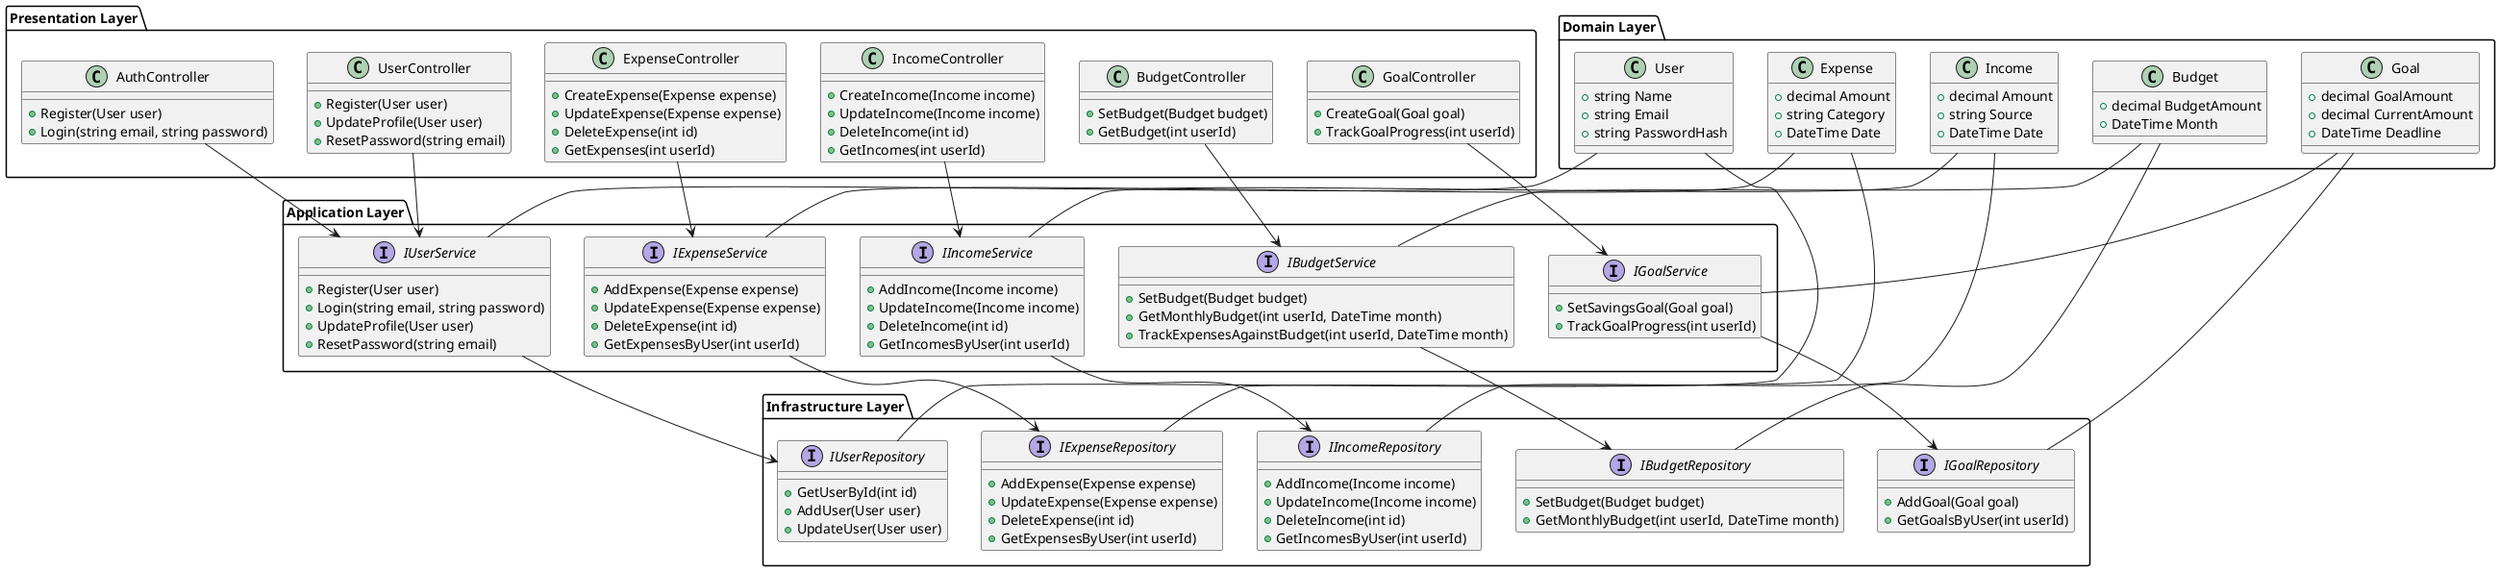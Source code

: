 @startuml uml-v1
!define ENTITY class
!define SERVICE interface
!define REPOSITORY interface
!define CONTROLLER class
!define UI class

package "Domain Layer" {
    ENTITY User {
        + string Name
        + string Email
        + string PasswordHash
    }

    ENTITY Expense {
        + decimal Amount
        + string Category
        + DateTime Date
    }

    ENTITY Income {
        + decimal Amount
        + string Source
        + DateTime Date
    }

    ENTITY Budget {
        + decimal BudgetAmount
        + DateTime Month
    }

    ENTITY Goal {
        + decimal GoalAmount
        + decimal CurrentAmount
        + DateTime Deadline
    }
}

package "Application Layer" {
    SERVICE IUserService {
        + Register(User user)
        + Login(string email, string password)
        + UpdateProfile(User user)
        + ResetPassword(string email)
    }

    SERVICE IExpenseService {
        + AddExpense(Expense expense)
        + UpdateExpense(Expense expense)
        + DeleteExpense(int id)
        + GetExpensesByUser(int userId)
    }

    SERVICE IIncomeService {
        + AddIncome(Income income)
        + UpdateIncome(Income income)
        + DeleteIncome(int id)
        + GetIncomesByUser(int userId)
    }

    SERVICE IBudgetService {
        + SetBudget(Budget budget)
        + GetMonthlyBudget(int userId, DateTime month)
        + TrackExpensesAgainstBudget(int userId, DateTime month)
    }

    SERVICE IGoalService {
        + SetSavingsGoal(Goal goal)
        + TrackGoalProgress(int userId)
    }
}

package "Infrastructure Layer" {
    REPOSITORY IUserRepository {
        + GetUserById(int id)
        + AddUser(User user)
        + UpdateUser(User user)
    }

    REPOSITORY IExpenseRepository {
        + AddExpense(Expense expense)
        + UpdateExpense(Expense expense)
        + DeleteExpense(int id)
        + GetExpensesByUser(int userId)
    }

    REPOSITORY IIncomeRepository {
        + AddIncome(Income income)
        + UpdateIncome(Income income)
        + DeleteIncome(int id)
        + GetIncomesByUser(int userId)
    }

    REPOSITORY IBudgetRepository {
        + SetBudget(Budget budget)
        + GetMonthlyBudget(int userId, DateTime month)
    }

    REPOSITORY IGoalRepository {
        + AddGoal(Goal goal)
        + GetGoalsByUser(int userId)
    }
}

package "Presentation Layer" {
    CONTROLLER UserController {
        + Register(User user)
        + UpdateProfile(User user)
        + ResetPassword(string email)
    }

    CONTROLLER ExpenseController {
        + CreateExpense(Expense expense)
        + UpdateExpense(Expense expense)
        + DeleteExpense(int id)
        + GetExpenses(int userId)
    }

    CONTROLLER IncomeController {
        + CreateIncome(Income income)
        + UpdateIncome(Income income)
        + DeleteIncome(int id)
        + GetIncomes(int userId)
    }

    CONTROLLER BudgetController {
        + SetBudget(Budget budget)
        + GetBudget(int userId)
    }

    CONTROLLER GoalController {
        + CreateGoal(Goal goal)
        + TrackGoalProgress(int userId)
    }
    CONTROLLER AuthController {
        + Register(User user)
        + Login(string email, string password)
    }
}

UserController --> IUserService
ExpenseController --> IExpenseService
IncomeController --> IIncomeService
BudgetController --> IBudgetService
GoalController --> IGoalService
AuthController --> IUserService

IUserService --> IUserRepository
IExpenseService --> IExpenseRepository
IIncomeService --> IIncomeRepository
IBudgetService --> IBudgetRepository
IGoalService --> IGoalRepository

User -- IUserService
User -- IUserRepository
Expense -- IExpenseService
Expense -- IExpenseRepository
Income -- IIncomeService
Income -- IIncomeRepository
Budget -- IBudgetService
Budget -- IBudgetRepository
Goal -- IGoalService
Goal -- IGoalRepository
@enduml

